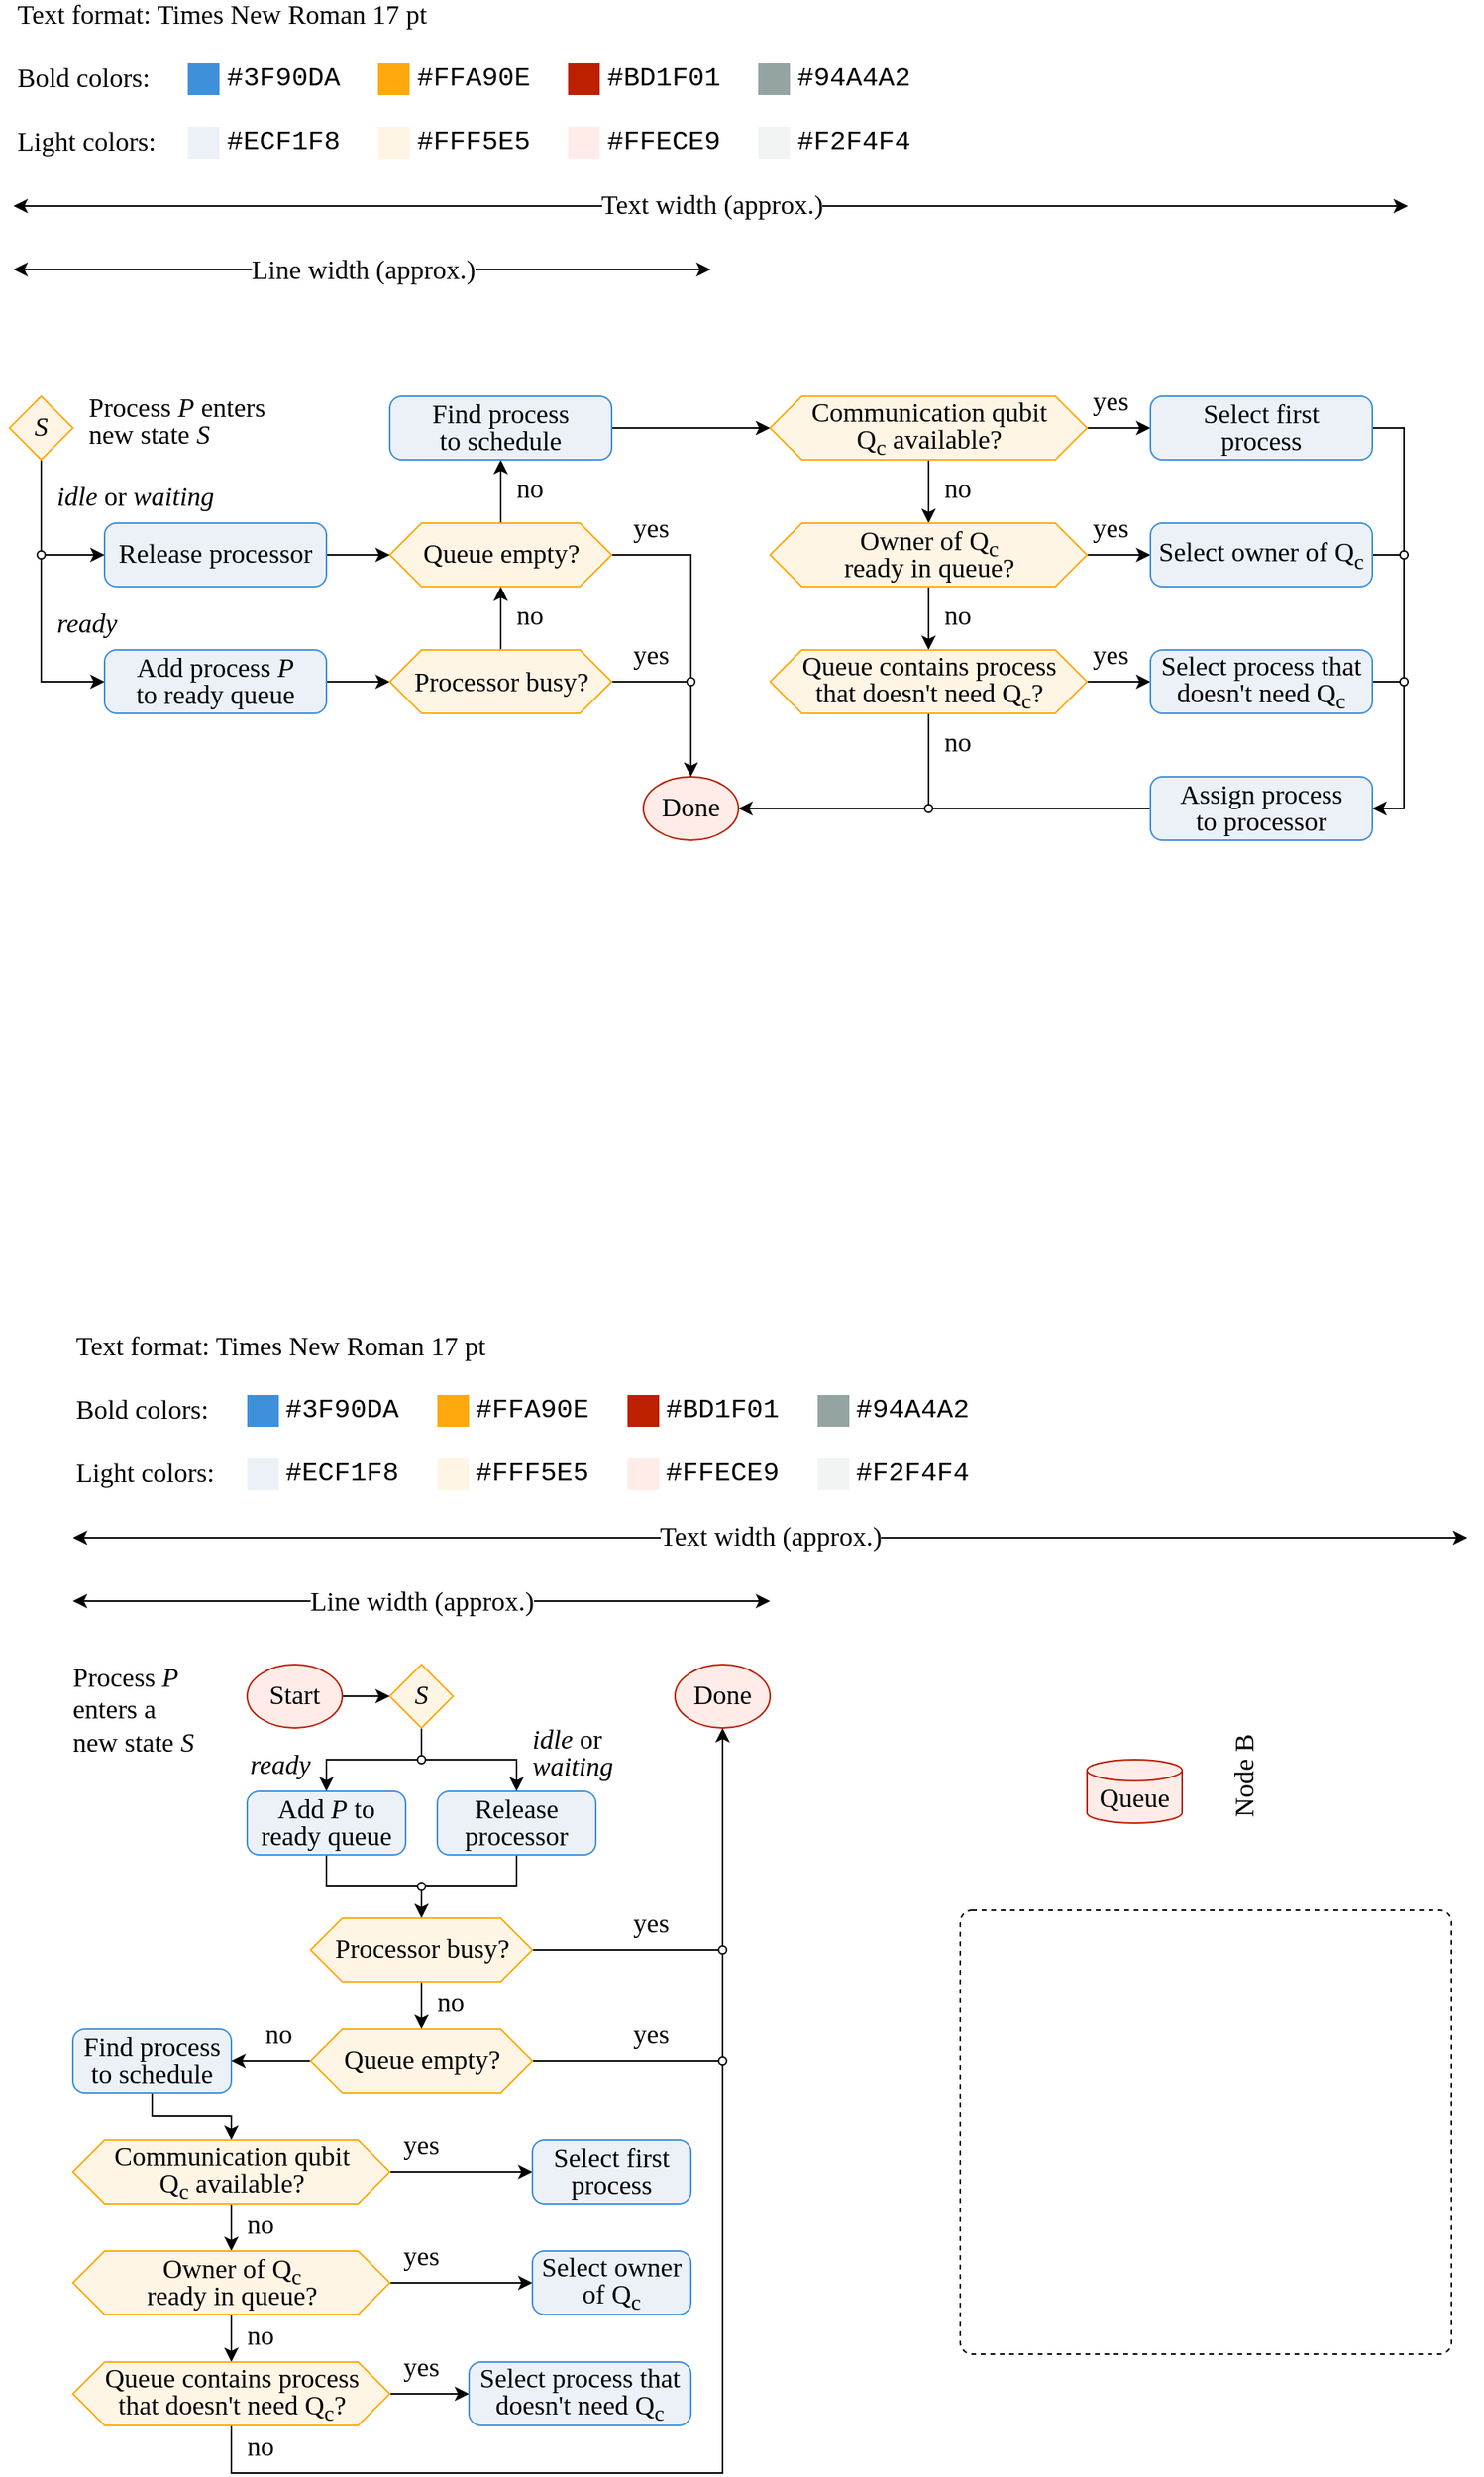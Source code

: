<mxfile version="20.7.4" type="device"><diagram id="D1HtAhjjhCdzmTIrUNiw" name="Page-1"><mxGraphModel dx="956" dy="1433" grid="1" gridSize="10" guides="1" tooltips="1" connect="1" arrows="1" fold="1" page="1" pageScale="1" pageWidth="1100" pageHeight="850" math="0" shadow="0"><root><mxCell id="0"/><mxCell id="1" parent="0"/><mxCell id="HOQ9eJgj0v2eyHVtLmr2-1" value="" style="endArrow=classic;startArrow=classic;html=1;" parent="1" edge="1"><mxGeometry width="50" height="50" relative="1" as="geometry"><mxPoint x="120" y="160" as="sourcePoint"/><mxPoint x="1000" y="160" as="targetPoint"/></mxGeometry></mxCell><mxCell id="HOQ9eJgj0v2eyHVtLmr2-7" value="Text width (approx.)" style="edgeLabel;html=1;align=center;verticalAlign=middle;resizable=0;points=[];fontSize=17;fontFamily=Times New Roman;" parent="HOQ9eJgj0v2eyHVtLmr2-1" vertex="1" connectable="0"><mxGeometry x="0.509" relative="1" as="geometry"><mxPoint x="-224.17" as="offset"/></mxGeometry></mxCell><mxCell id="HOQ9eJgj0v2eyHVtLmr2-2" value="" style="endArrow=classic;startArrow=classic;html=1;" parent="1" edge="1"><mxGeometry width="50" height="50" relative="1" as="geometry"><mxPoint x="120" y="200" as="sourcePoint"/><mxPoint x="560" y="200.0" as="targetPoint"/></mxGeometry></mxCell><mxCell id="HOQ9eJgj0v2eyHVtLmr2-6" value="Line width (approx.)" style="edgeLabel;html=1;align=center;verticalAlign=middle;resizable=0;points=[];fontSize=17;fontFamily=Times New Roman;spacingLeft=0;" parent="HOQ9eJgj0v2eyHVtLmr2-2" vertex="1" connectable="0"><mxGeometry x="0.038" y="-1" relative="1" as="geometry"><mxPoint x="-8.33" as="offset"/></mxGeometry></mxCell><mxCell id="HOQ9eJgj0v2eyHVtLmr2-10" value="Text format: Times New Roman 17 pt" style="text;html=1;strokeColor=none;fillColor=none;align=left;verticalAlign=middle;whiteSpace=wrap;rounded=0;fontFamily=Times New Roman;fontSize=17;" parent="1" vertex="1"><mxGeometry x="120" y="30" width="280" height="20" as="geometry"/></mxCell><mxCell id="HOQ9eJgj0v2eyHVtLmr2-24" value="Bold colors:" style="text;html=1;strokeColor=none;fillColor=none;align=left;verticalAlign=middle;whiteSpace=wrap;rounded=0;fontFamily=Times New Roman;fontSize=17;" parent="1" vertex="1"><mxGeometry x="120" y="70" width="100" height="20" as="geometry"/></mxCell><mxCell id="HOQ9eJgj0v2eyHVtLmr2-25" value="" style="rounded=0;whiteSpace=wrap;html=1;fontFamily=Times New Roman;fontSize=17;align=center;strokeColor=none;fillColor=#3f90da;" parent="1" vertex="1"><mxGeometry x="230" y="70" width="20" height="20" as="geometry"/></mxCell><mxCell id="HOQ9eJgj0v2eyHVtLmr2-26" value="" style="rounded=0;whiteSpace=wrap;html=1;fontFamily=Times New Roman;fontSize=17;align=center;strokeColor=none;fillColor=#ffa90e;" parent="1" vertex="1"><mxGeometry x="350" y="70" width="20" height="20" as="geometry"/></mxCell><mxCell id="HOQ9eJgj0v2eyHVtLmr2-27" value="" style="rounded=0;whiteSpace=wrap;html=1;fontFamily=Times New Roman;fontSize=17;align=center;strokeColor=none;fillColor=#bd1f01;" parent="1" vertex="1"><mxGeometry x="470" y="70" width="20" height="20" as="geometry"/></mxCell><mxCell id="HOQ9eJgj0v2eyHVtLmr2-28" value="" style="rounded=0;whiteSpace=wrap;html=1;fontFamily=Times New Roman;fontSize=17;align=center;strokeColor=none;fillColor=#94a4a2;" parent="1" vertex="1"><mxGeometry x="590" y="70" width="20" height="20" as="geometry"/></mxCell><mxCell id="HOQ9eJgj0v2eyHVtLmr2-29" value="&lt;span style=&quot;text-align: left&quot;&gt;#94A4A2&lt;/span&gt;" style="text;html=1;strokeColor=none;fillColor=none;align=center;verticalAlign=middle;whiteSpace=wrap;rounded=0;fontFamily=Courier New;fontSize=17;" parent="1" vertex="1"><mxGeometry x="610" y="70" width="80" height="20" as="geometry"/></mxCell><mxCell id="HOQ9eJgj0v2eyHVtLmr2-30" value="&lt;span style=&quot;text-align: left&quot;&gt;#BD1F01&lt;/span&gt;" style="text;html=1;strokeColor=none;fillColor=none;align=center;verticalAlign=middle;whiteSpace=wrap;rounded=0;fontFamily=Courier New;fontSize=17;" parent="1" vertex="1"><mxGeometry x="490" y="70" width="80" height="20" as="geometry"/></mxCell><mxCell id="HOQ9eJgj0v2eyHVtLmr2-31" value="&lt;span style=&quot;text-align: left&quot;&gt;#FFA90E&lt;/span&gt;" style="text;html=1;strokeColor=none;fillColor=none;align=center;verticalAlign=middle;whiteSpace=wrap;rounded=0;fontFamily=Courier New;fontSize=17;" parent="1" vertex="1"><mxGeometry x="370" y="70" width="80" height="20" as="geometry"/></mxCell><mxCell id="HOQ9eJgj0v2eyHVtLmr2-32" value="&lt;span style=&quot;text-align: left&quot;&gt;#3F90DA&lt;/span&gt;" style="text;html=1;strokeColor=none;fillColor=none;align=center;verticalAlign=middle;whiteSpace=wrap;rounded=0;fontFamily=Courier New;fontSize=17;" parent="1" vertex="1"><mxGeometry x="250" y="70" width="80" height="20" as="geometry"/></mxCell><mxCell id="HOQ9eJgj0v2eyHVtLmr2-33" value="Light colors:" style="text;html=1;strokeColor=none;fillColor=none;align=left;verticalAlign=middle;whiteSpace=wrap;rounded=0;fontFamily=Times New Roman;fontSize=17;" parent="1" vertex="1"><mxGeometry x="120" y="110" width="100" height="20" as="geometry"/></mxCell><mxCell id="HOQ9eJgj0v2eyHVtLmr2-34" value="" style="rounded=0;whiteSpace=wrap;html=1;fontFamily=Times New Roman;fontSize=17;align=center;strokeColor=none;fillColor=#ecf1f8;" parent="1" vertex="1"><mxGeometry x="230" y="110" width="20" height="20" as="geometry"/></mxCell><mxCell id="HOQ9eJgj0v2eyHVtLmr2-35" value="" style="rounded=0;whiteSpace=wrap;html=1;fontFamily=Times New Roman;fontSize=17;align=center;strokeColor=none;fillColor=#fff5e5;" parent="1" vertex="1"><mxGeometry x="350" y="110" width="20" height="20" as="geometry"/></mxCell><mxCell id="HOQ9eJgj0v2eyHVtLmr2-36" value="" style="rounded=0;whiteSpace=wrap;html=1;fontFamily=Times New Roman;fontSize=17;align=center;strokeColor=none;fillColor=#ffece9;" parent="1" vertex="1"><mxGeometry x="470" y="110" width="20" height="20" as="geometry"/></mxCell><mxCell id="HOQ9eJgj0v2eyHVtLmr2-37" value="" style="rounded=0;whiteSpace=wrap;html=1;fontFamily=Times New Roman;fontSize=17;align=center;strokeColor=none;fillColor=#f2f4f4;" parent="1" vertex="1"><mxGeometry x="590" y="110" width="20" height="20" as="geometry"/></mxCell><mxCell id="HOQ9eJgj0v2eyHVtLmr2-38" value="&lt;span style=&quot;text-align: left&quot;&gt;#&lt;/span&gt;F2F4F4" style="text;html=1;strokeColor=none;fillColor=none;align=center;verticalAlign=middle;whiteSpace=wrap;rounded=0;fontFamily=Courier New;fontSize=17;" parent="1" vertex="1"><mxGeometry x="610" y="110" width="80" height="20" as="geometry"/></mxCell><mxCell id="HOQ9eJgj0v2eyHVtLmr2-39" value="&lt;span style=&quot;text-align: left&quot;&gt;#&lt;/span&gt;FFECE9" style="text;html=1;strokeColor=none;fillColor=none;align=center;verticalAlign=middle;whiteSpace=wrap;rounded=0;fontFamily=Courier New;fontSize=17;" parent="1" vertex="1"><mxGeometry x="490" y="110" width="80" height="20" as="geometry"/></mxCell><mxCell id="HOQ9eJgj0v2eyHVtLmr2-40" value="&lt;span style=&quot;text-align: left&quot;&gt;#&lt;/span&gt;FFF5E5" style="text;html=1;strokeColor=none;fillColor=none;align=center;verticalAlign=middle;whiteSpace=wrap;rounded=0;fontFamily=Courier New;fontSize=17;" parent="1" vertex="1"><mxGeometry x="370" y="110" width="80" height="20" as="geometry"/></mxCell><mxCell id="HOQ9eJgj0v2eyHVtLmr2-41" value="&lt;span style=&quot;text-align: left&quot;&gt;#&lt;/span&gt;ECF1F8" style="text;html=1;strokeColor=none;fillColor=none;align=center;verticalAlign=middle;whiteSpace=wrap;rounded=0;fontFamily=Courier New;fontSize=17;" parent="1" vertex="1"><mxGeometry x="250" y="110" width="80" height="20" as="geometry"/></mxCell><mxCell id="n0w70IWuDG2wWnpJhkoU-1" value="" style="rounded=1;whiteSpace=wrap;html=1;comic=0;fillColor=none;fontFamily=Times New Roman;fontSize=15;fontColor=#FFA90E;align=center;absoluteArcSize=1;arcSize=15;dashed=1;" parent="1" vertex="1"><mxGeometry x="680" y="395" width="310" height="280" as="geometry"/></mxCell><mxCell id="n0w70IWuDG2wWnpJhkoU-16" value="Node B" style="text;html=1;strokeColor=none;fillColor=none;align=center;verticalAlign=middle;whiteSpace=wrap;rounded=0;fontFamily=Times New Roman;fontSize=17;horizontal=0;" parent="1" vertex="1"><mxGeometry x="850" y="280" width="20" height="60" as="geometry"/></mxCell><mxCell id="bydupu8FRIyvAqHNrP04-1" value="Process &lt;i&gt;P&lt;/i&gt; enters a new state &lt;i&gt;S&lt;/i&gt;" style="text;html=1;strokeColor=none;fillColor=none;align=left;verticalAlign=bottom;whiteSpace=wrap;rounded=0;fontFamily=Times New Roman;fontSize=17;spacing=0;" parent="1" vertex="1"><mxGeometry x="120" y="240" width="80" height="60" as="geometry"/></mxCell><mxCell id="R2GVyhTNoqVmP0ZCJ8Bk-98" style="edgeStyle=orthogonalEdgeStyle;rounded=0;orthogonalLoop=1;jettySize=auto;html=1;exitX=0.5;exitY=1;exitDx=0;exitDy=0;exitPerimeter=0;entryX=0.5;entryY=0;entryDx=0;entryDy=0;fontFamily=Times New Roman;fontSize=17;fontColor=default;endArrow=none;endFill=0;" edge="1" parent="1" source="R2GVyhTNoqVmP0ZCJ8Bk-1" target="R2GVyhTNoqVmP0ZCJ8Bk-94"><mxGeometry relative="1" as="geometry"/></mxCell><mxCell id="R2GVyhTNoqVmP0ZCJ8Bk-1" value="S" style="strokeWidth=1;html=1;shape=mxgraph.flowchart.decision;whiteSpace=wrap;fontFamily=Times New Roman;fontSize=17;fontStyle=2;spacing=0;strokeColor=#FFA90E;fillColor=#FFF5E5;" vertex="1" parent="1"><mxGeometry x="320" y="240" width="40" height="40" as="geometry"/></mxCell><mxCell id="R2GVyhTNoqVmP0ZCJ8Bk-64" style="edgeStyle=orthogonalEdgeStyle;rounded=0;orthogonalLoop=1;jettySize=auto;html=1;exitX=1;exitY=0.5;exitDx=0;exitDy=0;entryX=0;entryY=0.5;entryDx=0;entryDy=0;entryPerimeter=0;fontFamily=Times New Roman;fontSize=17;fontColor=default;" edge="1" parent="1" source="R2GVyhTNoqVmP0ZCJ8Bk-8" target="R2GVyhTNoqVmP0ZCJ8Bk-1"><mxGeometry relative="1" as="geometry"/></mxCell><mxCell id="R2GVyhTNoqVmP0ZCJ8Bk-8" value="Start" style="ellipse;whiteSpace=wrap;html=1;strokeWidth=1;spacing=0;fontFamily=Times New Roman;fontSize=17;strokeColor=#BD1F01;fillColor=#FFECE9;" vertex="1" parent="1"><mxGeometry x="230" y="240" width="60" height="40" as="geometry"/></mxCell><mxCell id="R2GVyhTNoqVmP0ZCJ8Bk-91" style="edgeStyle=orthogonalEdgeStyle;rounded=0;orthogonalLoop=1;jettySize=auto;html=1;exitX=0.5;exitY=1;exitDx=0;exitDy=0;entryX=0;entryY=0.5;entryDx=0;entryDy=0;fontFamily=Times New Roman;fontSize=17;fontColor=default;endArrow=none;endFill=0;" edge="1" parent="1" source="R2GVyhTNoqVmP0ZCJ8Bk-11" target="R2GVyhTNoqVmP0ZCJ8Bk-89"><mxGeometry relative="1" as="geometry"/></mxCell><mxCell id="R2GVyhTNoqVmP0ZCJ8Bk-11" value="&lt;p style=&quot;line-height: 100%;&quot;&gt;Add &lt;i&gt;P&lt;/i&gt; to&lt;br&gt;ready queue&lt;/p&gt;" style="rounded=1;whiteSpace=wrap;comic=0;fillColor=#ECF1F8;fontFamily=Times New Roman;fontSize=17;fontColor=default;align=center;absoluteArcSize=1;arcSize=15;spacing=0;horizontal=1;html=1;verticalAlign=middle;spacingBottom=2;strokeColor=#3F90DA;" vertex="1" parent="1"><mxGeometry x="230" y="320" width="100" height="40" as="geometry"/></mxCell><mxCell id="R2GVyhTNoqVmP0ZCJ8Bk-57" value="ready" style="text;html=1;strokeColor=none;fillColor=none;align=right;verticalAlign=middle;whiteSpace=wrap;rounded=0;fontFamily=Times New Roman;fontSize=17;spacing=0;fontStyle=2;spacingBottom=2;" vertex="1" parent="1"><mxGeometry x="220" y="295" width="50" height="20" as="geometry"/></mxCell><mxCell id="R2GVyhTNoqVmP0ZCJ8Bk-92" style="edgeStyle=orthogonalEdgeStyle;rounded=0;orthogonalLoop=1;jettySize=auto;html=1;exitX=0.5;exitY=1;exitDx=0;exitDy=0;entryX=1;entryY=0.5;entryDx=0;entryDy=0;fontFamily=Times New Roman;fontSize=17;fontColor=default;endArrow=none;endFill=0;" edge="1" parent="1" source="R2GVyhTNoqVmP0ZCJ8Bk-60" target="R2GVyhTNoqVmP0ZCJ8Bk-89"><mxGeometry relative="1" as="geometry"/></mxCell><mxCell id="R2GVyhTNoqVmP0ZCJ8Bk-60" value="&lt;p style=&quot;line-height: 100%;&quot;&gt;Release processor&lt;/p&gt;" style="rounded=1;whiteSpace=wrap;comic=0;fillColor=#ECF1F8;fontFamily=Times New Roman;fontSize=17;fontColor=default;align=center;absoluteArcSize=1;arcSize=15;spacing=0;horizontal=1;html=1;verticalAlign=middle;spacingBottom=2;strokeColor=#3F90DA;" vertex="1" parent="1"><mxGeometry x="350" y="320" width="100" height="40" as="geometry"/></mxCell><mxCell id="R2GVyhTNoqVmP0ZCJ8Bk-66" value="Queue" style="strokeWidth=1;html=1;shape=mxgraph.flowchart.database;whiteSpace=wrap;strokeColor=#BD1F01;fontFamily=Times New Roman;fontSize=17;fontColor=default;fillColor=#FFECE9;spacing=0;spacingTop=10;" vertex="1" parent="1"><mxGeometry x="760" y="300" width="60" height="40" as="geometry"/></mxCell><mxCell id="R2GVyhTNoqVmP0ZCJ8Bk-69" value="&lt;p style=&quot;line-height: 100%;&quot;&gt;idle&lt;span style=&quot;font-style: normal;&quot;&gt; or &lt;/span&gt;waiting&lt;/p&gt;" style="text;html=1;strokeColor=none;fillColor=none;align=left;verticalAlign=middle;whiteSpace=wrap;rounded=0;fontFamily=Times New Roman;fontSize=17;spacing=0;fontStyle=2;spacingBottom=2;" vertex="1" parent="1"><mxGeometry x="410" y="277.5" width="60" height="37.5" as="geometry"/></mxCell><mxCell id="R2GVyhTNoqVmP0ZCJ8Bk-82" style="edgeStyle=orthogonalEdgeStyle;rounded=0;orthogonalLoop=1;jettySize=auto;html=1;exitX=0.5;exitY=1;exitDx=0;exitDy=0;entryX=0.5;entryY=0;entryDx=0;entryDy=0;fontFamily=Times New Roman;fontSize=17;fontColor=default;" edge="1" parent="1" source="R2GVyhTNoqVmP0ZCJ8Bk-104" target="R2GVyhTNoqVmP0ZCJ8Bk-103"><mxGeometry relative="1" as="geometry"><mxPoint x="340.0" y="440" as="sourcePoint"/><mxPoint x="340" y="470" as="targetPoint"/></mxGeometry></mxCell><mxCell id="R2GVyhTNoqVmP0ZCJ8Bk-85" style="edgeStyle=orthogonalEdgeStyle;rounded=0;orthogonalLoop=1;jettySize=auto;html=1;exitX=1;exitY=0.5;exitDx=0;exitDy=0;entryX=0;entryY=0.5;entryDx=0;entryDy=0;fontFamily=Times New Roman;fontSize=17;fontColor=default;endArrow=none;endFill=0;" edge="1" parent="1" source="R2GVyhTNoqVmP0ZCJ8Bk-104" target="R2GVyhTNoqVmP0ZCJ8Bk-84"><mxGeometry relative="1" as="geometry"><mxPoint x="445.0" y="420" as="sourcePoint"/></mxGeometry></mxCell><mxCell id="R2GVyhTNoqVmP0ZCJ8Bk-76" value="Done" style="ellipse;whiteSpace=wrap;html=1;strokeWidth=1;fontFamily=Times New Roman;fontSize=17;spacing=0;spacingTop=0;strokeColor=#BD1F01;fillColor=#FFECE9;" vertex="1" parent="1"><mxGeometry x="500" y="240" width="60" height="40" as="geometry"/></mxCell><mxCell id="R2GVyhTNoqVmP0ZCJ8Bk-78" value="yes" style="text;html=1;strokeColor=none;fillColor=none;align=center;verticalAlign=middle;whiteSpace=wrap;rounded=0;fontFamily=Times New Roman;fontSize=17;spacing=0;fontStyle=0;spacingBottom=2;" vertex="1" parent="1"><mxGeometry x="460" y="395" width="50" height="20" as="geometry"/></mxCell><mxCell id="R2GVyhTNoqVmP0ZCJ8Bk-81" value="yes" style="text;html=1;strokeColor=none;fillColor=none;align=center;verticalAlign=middle;whiteSpace=wrap;rounded=0;fontFamily=Times New Roman;fontSize=17;spacing=0;fontStyle=0;spacingBottom=2;" vertex="1" parent="1"><mxGeometry x="460" y="465" width="50" height="20" as="geometry"/></mxCell><mxCell id="R2GVyhTNoqVmP0ZCJ8Bk-83" value="no" style="text;html=1;strokeColor=none;fillColor=none;align=left;verticalAlign=middle;whiteSpace=wrap;rounded=0;fontFamily=Times New Roman;fontSize=17;spacing=0;fontStyle=0;spacingBottom=2;" vertex="1" parent="1"><mxGeometry x="350" y="445" width="30" height="20" as="geometry"/></mxCell><mxCell id="R2GVyhTNoqVmP0ZCJ8Bk-88" style="edgeStyle=orthogonalEdgeStyle;rounded=0;orthogonalLoop=1;jettySize=auto;html=1;entryX=0.5;entryY=1;entryDx=0;entryDy=0;fontFamily=Times New Roman;fontSize=17;fontColor=default;" edge="1" parent="1" source="R2GVyhTNoqVmP0ZCJ8Bk-84" target="R2GVyhTNoqVmP0ZCJ8Bk-76"><mxGeometry relative="1" as="geometry"/></mxCell><mxCell id="R2GVyhTNoqVmP0ZCJ8Bk-84" value="" style="ellipse;whiteSpace=wrap;html=1;aspect=fixed;strokeWidth=1;" vertex="1" parent="1"><mxGeometry x="527.5" y="417.5" width="5" height="5" as="geometry"/></mxCell><mxCell id="R2GVyhTNoqVmP0ZCJ8Bk-105" style="edgeStyle=orthogonalEdgeStyle;rounded=0;orthogonalLoop=1;jettySize=auto;html=1;exitX=0.5;exitY=1;exitDx=0;exitDy=0;entryX=0.5;entryY=0;entryDx=0;entryDy=0;fontFamily=Times New Roman;fontSize=17;fontColor=default;endArrow=classic;endFill=1;" edge="1" parent="1" source="R2GVyhTNoqVmP0ZCJ8Bk-89" target="R2GVyhTNoqVmP0ZCJ8Bk-104"><mxGeometry relative="1" as="geometry"/></mxCell><mxCell id="R2GVyhTNoqVmP0ZCJ8Bk-89" value="" style="ellipse;whiteSpace=wrap;html=1;aspect=fixed;strokeWidth=1;" vertex="1" parent="1"><mxGeometry x="337.5" y="377.5" width="5" height="5" as="geometry"/></mxCell><mxCell id="R2GVyhTNoqVmP0ZCJ8Bk-96" style="edgeStyle=orthogonalEdgeStyle;rounded=0;orthogonalLoop=1;jettySize=auto;html=1;exitX=1;exitY=0.5;exitDx=0;exitDy=0;entryX=0.5;entryY=0;entryDx=0;entryDy=0;fontFamily=Times New Roman;fontSize=17;fontColor=default;endArrow=classic;endFill=1;" edge="1" parent="1" source="R2GVyhTNoqVmP0ZCJ8Bk-94" target="R2GVyhTNoqVmP0ZCJ8Bk-60"><mxGeometry relative="1" as="geometry"/></mxCell><mxCell id="R2GVyhTNoqVmP0ZCJ8Bk-97" style="edgeStyle=orthogonalEdgeStyle;rounded=0;orthogonalLoop=1;jettySize=auto;html=1;exitX=0;exitY=0.5;exitDx=0;exitDy=0;fontFamily=Times New Roman;fontSize=17;fontColor=default;endArrow=classic;endFill=1;" edge="1" parent="1" source="R2GVyhTNoqVmP0ZCJ8Bk-94" target="R2GVyhTNoqVmP0ZCJ8Bk-11"><mxGeometry relative="1" as="geometry"/></mxCell><mxCell id="R2GVyhTNoqVmP0ZCJ8Bk-94" value="" style="ellipse;whiteSpace=wrap;html=1;aspect=fixed;strokeWidth=1;" vertex="1" parent="1"><mxGeometry x="337.5" y="297.5" width="5" height="5" as="geometry"/></mxCell><mxCell id="R2GVyhTNoqVmP0ZCJ8Bk-130" style="edgeStyle=orthogonalEdgeStyle;rounded=0;orthogonalLoop=1;jettySize=auto;html=1;exitX=0.5;exitY=1;exitDx=0;exitDy=0;entryX=0.5;entryY=0;entryDx=0;entryDy=0;fontFamily=Times New Roman;fontSize=14;fontColor=default;endArrow=classic;endFill=1;" edge="1" parent="1" source="R2GVyhTNoqVmP0ZCJ8Bk-99" target="R2GVyhTNoqVmP0ZCJ8Bk-106"><mxGeometry relative="1" as="geometry"><Array as="points"><mxPoint x="170" y="525"/><mxPoint x="220" y="525"/></Array></mxGeometry></mxCell><mxCell id="R2GVyhTNoqVmP0ZCJ8Bk-99" value="&lt;p style=&quot;line-height: 100%;&quot;&gt;Find process&lt;br&gt;to schedule&lt;/p&gt;" style="rounded=1;whiteSpace=wrap;comic=0;fillColor=#ECF1F8;fontFamily=Times New Roman;fontSize=17;fontColor=default;align=center;absoluteArcSize=1;arcSize=15;spacing=0;horizontal=1;html=1;verticalAlign=middle;spacingBottom=2;strokeColor=#3F90DA;" vertex="1" parent="1"><mxGeometry x="120" y="470" width="100" height="40" as="geometry"/></mxCell><mxCell id="R2GVyhTNoqVmP0ZCJ8Bk-125" style="edgeStyle=orthogonalEdgeStyle;rounded=0;orthogonalLoop=1;jettySize=auto;html=1;exitX=0;exitY=0.5;exitDx=0;exitDy=0;entryX=1;entryY=0.5;entryDx=0;entryDy=0;fontFamily=Times New Roman;fontSize=14;fontColor=default;endArrow=classic;endFill=1;" edge="1" parent="1" source="R2GVyhTNoqVmP0ZCJ8Bk-103" target="R2GVyhTNoqVmP0ZCJ8Bk-99"><mxGeometry relative="1" as="geometry"/></mxCell><mxCell id="R2GVyhTNoqVmP0ZCJ8Bk-134" style="edgeStyle=orthogonalEdgeStyle;rounded=0;orthogonalLoop=1;jettySize=auto;html=1;exitX=1;exitY=0.5;exitDx=0;exitDy=0;entryX=0;entryY=0.5;entryDx=0;entryDy=0;fontFamily=Times New Roman;fontSize=14;fontColor=default;endArrow=none;endFill=0;" edge="1" parent="1" source="R2GVyhTNoqVmP0ZCJ8Bk-103" target="R2GVyhTNoqVmP0ZCJ8Bk-132"><mxGeometry relative="1" as="geometry"/></mxCell><mxCell id="R2GVyhTNoqVmP0ZCJ8Bk-103" value="Queue empty?" style="verticalLabelPosition=middle;verticalAlign=middle;html=1;shape=hexagon;perimeter=hexagonPerimeter2;arcSize=6;size=0.143;strokeColor=#FFA90E;strokeWidth=1;fontFamily=Times New Roman;fontSize=17;fontColor=default;fillColor=#FFF5E5;spacing=0;labelPosition=center;align=center;" vertex="1" parent="1"><mxGeometry x="270" y="470" width="140" height="40" as="geometry"/></mxCell><mxCell id="R2GVyhTNoqVmP0ZCJ8Bk-104" value="Processor busy?" style="verticalLabelPosition=middle;verticalAlign=middle;html=1;shape=hexagon;perimeter=hexagonPerimeter2;arcSize=6;size=0.143;strokeColor=#FFA90E;strokeWidth=1;fontFamily=Times New Roman;fontSize=17;fontColor=default;fillColor=#FFF5E5;spacing=0;labelPosition=center;align=center;" vertex="1" parent="1"><mxGeometry x="270" y="400" width="140" height="40" as="geometry"/></mxCell><mxCell id="R2GVyhTNoqVmP0ZCJ8Bk-109" style="edgeStyle=orthogonalEdgeStyle;rounded=0;orthogonalLoop=1;jettySize=auto;html=1;exitX=1;exitY=0.5;exitDx=0;exitDy=0;entryX=0;entryY=0.5;entryDx=0;entryDy=0;fontFamily=Times New Roman;fontSize=17;fontColor=default;endArrow=classic;endFill=1;" edge="1" parent="1" source="R2GVyhTNoqVmP0ZCJ8Bk-106" target="R2GVyhTNoqVmP0ZCJ8Bk-120"><mxGeometry relative="1" as="geometry"><mxPoint x="300" y="560" as="targetPoint"/></mxGeometry></mxCell><mxCell id="R2GVyhTNoqVmP0ZCJ8Bk-112" style="edgeStyle=orthogonalEdgeStyle;rounded=0;orthogonalLoop=1;jettySize=auto;html=1;exitX=0.5;exitY=1;exitDx=0;exitDy=0;entryX=0.5;entryY=0;entryDx=0;entryDy=0;fontFamily=Times New Roman;fontSize=17;fontColor=default;endArrow=classic;endFill=1;" edge="1" parent="1" source="R2GVyhTNoqVmP0ZCJ8Bk-106" target="R2GVyhTNoqVmP0ZCJ8Bk-111"><mxGeometry relative="1" as="geometry"/></mxCell><mxCell id="R2GVyhTNoqVmP0ZCJ8Bk-106" value="&lt;p style=&quot;line-height: 100%;&quot;&gt;Communication qubit&lt;br&gt;Q&lt;sub&gt;&lt;font style=&quot;font-size: 14px;&quot;&gt;c&lt;/font&gt;&lt;/sub&gt; available?&lt;/p&gt;" style="verticalLabelPosition=middle;verticalAlign=middle;html=1;shape=hexagon;perimeter=hexagonPerimeter2;arcSize=6;size=0.1;strokeColor=#FFA90E;strokeWidth=1;fontFamily=Times New Roman;fontSize=17;fontColor=default;fillColor=#FFF5E5;spacing=0;labelPosition=center;align=center;spacingBottom=0;spacingTop=2;" vertex="1" parent="1"><mxGeometry x="120" y="540" width="200" height="40" as="geometry"/></mxCell><mxCell id="R2GVyhTNoqVmP0ZCJ8Bk-110" value="yes" style="text;html=1;strokeColor=none;fillColor=none;align=center;verticalAlign=middle;whiteSpace=wrap;rounded=0;fontFamily=Times New Roman;fontSize=17;spacing=0;fontStyle=0;spacingBottom=2;" vertex="1" parent="1"><mxGeometry x="320" y="535" width="40" height="20" as="geometry"/></mxCell><mxCell id="R2GVyhTNoqVmP0ZCJ8Bk-121" style="edgeStyle=orthogonalEdgeStyle;rounded=0;orthogonalLoop=1;jettySize=auto;html=1;exitX=1;exitY=0.5;exitDx=0;exitDy=0;entryX=0;entryY=0.5;entryDx=0;entryDy=0;fontFamily=Times New Roman;fontSize=14;fontColor=default;endArrow=classic;endFill=1;" edge="1" parent="1" source="R2GVyhTNoqVmP0ZCJ8Bk-111" target="R2GVyhTNoqVmP0ZCJ8Bk-117"><mxGeometry relative="1" as="geometry"/></mxCell><mxCell id="R2GVyhTNoqVmP0ZCJ8Bk-129" style="edgeStyle=orthogonalEdgeStyle;rounded=0;orthogonalLoop=1;jettySize=auto;html=1;exitX=0.5;exitY=1;exitDx=0;exitDy=0;entryX=0.5;entryY=0;entryDx=0;entryDy=0;fontFamily=Times New Roman;fontSize=14;fontColor=default;endArrow=classic;endFill=1;" edge="1" parent="1" source="R2GVyhTNoqVmP0ZCJ8Bk-111" target="R2GVyhTNoqVmP0ZCJ8Bk-124"><mxGeometry relative="1" as="geometry"/></mxCell><mxCell id="R2GVyhTNoqVmP0ZCJ8Bk-111" value="&lt;p style=&quot;line-height: 70%;&quot;&gt;Owner of Q&lt;sub style=&quot;border-color: var(--border-color);&quot;&gt;&lt;font style=&quot;border-color: var(--border-color); font-size: 14px;&quot;&gt;c&lt;/font&gt;&lt;/sub&gt;&lt;br&gt;ready in queue?&lt;/p&gt;" style="verticalLabelPosition=middle;verticalAlign=middle;html=1;shape=hexagon;perimeter=hexagonPerimeter2;arcSize=6;size=0.1;strokeColor=#FFA90E;strokeWidth=1;fontFamily=Times New Roman;fontSize=17;fontColor=default;fillColor=#FFF5E5;spacing=0;labelPosition=center;align=center;spacingBottom=0;" vertex="1" parent="1"><mxGeometry x="120" y="610" width="200" height="40" as="geometry"/></mxCell><mxCell id="R2GVyhTNoqVmP0ZCJ8Bk-114" value="no" style="text;html=1;strokeColor=none;fillColor=none;align=left;verticalAlign=middle;whiteSpace=wrap;rounded=0;fontFamily=Times New Roman;fontSize=17;spacing=0;fontStyle=0;spacingBottom=2;" vertex="1" parent="1"><mxGeometry x="230" y="585" width="30" height="20" as="geometry"/></mxCell><mxCell id="R2GVyhTNoqVmP0ZCJ8Bk-117" value="&lt;p style=&quot;line-height: 100%;&quot;&gt;Select owner of Q&lt;sub&gt;&lt;font style=&quot;font-size: 14px;&quot;&gt;c&lt;/font&gt;&lt;/sub&gt;&lt;/p&gt;" style="rounded=1;whiteSpace=wrap;comic=0;fillColor=#ECF1F8;fontFamily=Times New Roman;fontSize=17;fontColor=default;align=center;absoluteArcSize=1;arcSize=15;spacing=0;horizontal=1;html=1;verticalAlign=middle;spacingBottom=0;strokeColor=#3F90DA;spacingTop=2;" vertex="1" parent="1"><mxGeometry x="410" y="610" width="100" height="40" as="geometry"/></mxCell><mxCell id="R2GVyhTNoqVmP0ZCJ8Bk-120" value="&lt;p style=&quot;line-height: 100%;&quot;&gt;Select first&lt;br&gt;process&lt;/p&gt;" style="rounded=1;whiteSpace=wrap;comic=0;fillColor=#ECF1F8;fontFamily=Times New Roman;fontSize=17;fontColor=default;align=center;absoluteArcSize=1;arcSize=15;spacing=0;horizontal=1;html=1;verticalAlign=middle;spacingBottom=2;strokeColor=#3F90DA;" vertex="1" parent="1"><mxGeometry x="410" y="540" width="100" height="40" as="geometry"/></mxCell><mxCell id="R2GVyhTNoqVmP0ZCJ8Bk-122" value="yes" style="text;html=1;strokeColor=none;fillColor=none;align=center;verticalAlign=middle;whiteSpace=wrap;rounded=0;fontFamily=Times New Roman;fontSize=17;spacing=0;fontStyle=0;spacingBottom=2;" vertex="1" parent="1"><mxGeometry x="320" y="605" width="40" height="20" as="geometry"/></mxCell><mxCell id="R2GVyhTNoqVmP0ZCJ8Bk-135" style="edgeStyle=orthogonalEdgeStyle;rounded=0;orthogonalLoop=1;jettySize=auto;html=1;exitX=0.5;exitY=1;exitDx=0;exitDy=0;entryX=0.5;entryY=1;entryDx=0;entryDy=0;fontFamily=Times New Roman;fontSize=14;fontColor=default;endArrow=none;endFill=0;" edge="1" parent="1" source="R2GVyhTNoqVmP0ZCJ8Bk-124" target="R2GVyhTNoqVmP0ZCJ8Bk-132"><mxGeometry relative="1" as="geometry"><Array as="points"><mxPoint x="220" y="750"/><mxPoint x="530" y="750"/></Array></mxGeometry></mxCell><mxCell id="R2GVyhTNoqVmP0ZCJ8Bk-138" style="edgeStyle=orthogonalEdgeStyle;rounded=0;orthogonalLoop=1;jettySize=auto;html=1;exitX=1;exitY=0.5;exitDx=0;exitDy=0;entryX=0;entryY=0.5;entryDx=0;entryDy=0;fontFamily=Times New Roman;fontSize=14;fontColor=default;endArrow=classic;endFill=1;" edge="1" parent="1" source="R2GVyhTNoqVmP0ZCJ8Bk-124" target="R2GVyhTNoqVmP0ZCJ8Bk-131"><mxGeometry relative="1" as="geometry"/></mxCell><mxCell id="R2GVyhTNoqVmP0ZCJ8Bk-124" value="&lt;p style=&quot;line-height: 100%;&quot;&gt;Queue contains process&lt;br&gt;that doesn't need Q&lt;sub&gt;&lt;font style=&quot;font-size: 14px;&quot;&gt;c&lt;/font&gt;&lt;/sub&gt;?&lt;/p&gt;" style="verticalLabelPosition=middle;verticalAlign=middle;html=1;shape=hexagon;perimeter=hexagonPerimeter2;arcSize=6;size=0.1;strokeColor=#FFA90E;strokeWidth=1;fontFamily=Times New Roman;fontSize=17;fontColor=default;fillColor=#FFF5E5;spacing=0;labelPosition=center;align=center;spacingTop=2;" vertex="1" parent="1"><mxGeometry x="120" y="680" width="200" height="40" as="geometry"/></mxCell><mxCell id="R2GVyhTNoqVmP0ZCJ8Bk-126" value="no" style="text;html=1;strokeColor=none;fillColor=none;align=center;verticalAlign=middle;whiteSpace=wrap;rounded=0;fontFamily=Times New Roman;fontSize=17;spacing=0;fontStyle=0;spacingBottom=2;" vertex="1" parent="1"><mxGeometry x="230" y="465" width="40" height="20" as="geometry"/></mxCell><mxCell id="R2GVyhTNoqVmP0ZCJ8Bk-128" value="no" style="text;html=1;strokeColor=none;fillColor=none;align=left;verticalAlign=middle;whiteSpace=wrap;rounded=0;fontFamily=Times New Roman;fontSize=17;spacing=0;fontStyle=0;spacingBottom=2;" vertex="1" parent="1"><mxGeometry x="230" y="655" width="30" height="20" as="geometry"/></mxCell><mxCell id="R2GVyhTNoqVmP0ZCJ8Bk-131" value="&lt;p style=&quot;line-height: 100%;&quot;&gt;Select process that&lt;br&gt;doesn't need Q&lt;sub&gt;&lt;font style=&quot;font-size: 14px;&quot;&gt;c&lt;/font&gt;&lt;/sub&gt;&lt;/p&gt;" style="rounded=1;whiteSpace=wrap;comic=0;fillColor=#ECF1F8;fontFamily=Times New Roman;fontSize=17;fontColor=default;align=center;absoluteArcSize=1;arcSize=15;spacing=0;horizontal=1;html=1;verticalAlign=middle;spacingBottom=0;strokeColor=#3F90DA;spacingTop=2;" vertex="1" parent="1"><mxGeometry x="370" y="680" width="140" height="40" as="geometry"/></mxCell><mxCell id="R2GVyhTNoqVmP0ZCJ8Bk-133" style="edgeStyle=orthogonalEdgeStyle;rounded=0;orthogonalLoop=1;jettySize=auto;html=1;exitX=0.5;exitY=0;exitDx=0;exitDy=0;entryX=0.5;entryY=1;entryDx=0;entryDy=0;fontFamily=Times New Roman;fontSize=14;fontColor=default;endArrow=none;endFill=0;" edge="1" parent="1" source="R2GVyhTNoqVmP0ZCJ8Bk-132" target="R2GVyhTNoqVmP0ZCJ8Bk-84"><mxGeometry relative="1" as="geometry"/></mxCell><mxCell id="R2GVyhTNoqVmP0ZCJ8Bk-132" value="" style="ellipse;whiteSpace=wrap;html=1;aspect=fixed;strokeWidth=1;" vertex="1" parent="1"><mxGeometry x="527.5" y="487.5" width="5" height="5" as="geometry"/></mxCell><mxCell id="R2GVyhTNoqVmP0ZCJ8Bk-136" value="no" style="text;html=1;strokeColor=none;fillColor=none;align=left;verticalAlign=middle;whiteSpace=wrap;rounded=0;fontFamily=Times New Roman;fontSize=17;spacing=0;fontStyle=0;spacingBottom=2;" vertex="1" parent="1"><mxGeometry x="230" y="725" width="30" height="20" as="geometry"/></mxCell><mxCell id="R2GVyhTNoqVmP0ZCJ8Bk-139" value="yes" style="text;html=1;strokeColor=none;fillColor=none;align=center;verticalAlign=middle;whiteSpace=wrap;rounded=0;fontFamily=Times New Roman;fontSize=17;spacing=0;fontStyle=0;spacingBottom=2;" vertex="1" parent="1"><mxGeometry x="320" y="675" width="40" height="20" as="geometry"/></mxCell><mxCell id="R2GVyhTNoqVmP0ZCJ8Bk-144" value="&lt;p style=&quot;line-height: 100%;&quot;&gt;Process &lt;i&gt;P&lt;/i&gt; enters new state &lt;i&gt;S&lt;/i&gt;&lt;/p&gt;" style="text;html=1;strokeColor=none;fillColor=none;align=left;verticalAlign=middle;whiteSpace=wrap;rounded=0;fontFamily=Times New Roman;fontSize=17;spacing=0;spacingBottom=10;" vertex="1" parent="1"><mxGeometry x="130" y="-560" width="130" height="40" as="geometry"/></mxCell><mxCell id="R2GVyhTNoqVmP0ZCJ8Bk-274" style="edgeStyle=orthogonalEdgeStyle;rounded=0;orthogonalLoop=1;jettySize=auto;html=1;exitX=0.5;exitY=1;exitDx=0;exitDy=0;entryX=0.5;entryY=0;entryDx=0;entryDy=0;fontFamily=Times New Roman;fontSize=14;fontColor=default;endArrow=classic;endFill=1;" edge="1" parent="1" source="R2GVyhTNoqVmP0ZCJ8Bk-246" target="R2GVyhTNoqVmP0ZCJ8Bk-247"><mxGeometry relative="1" as="geometry"/></mxCell><mxCell id="R2GVyhTNoqVmP0ZCJ8Bk-276" style="edgeStyle=orthogonalEdgeStyle;rounded=0;orthogonalLoop=1;jettySize=auto;html=1;exitX=1;exitY=0.5;exitDx=0;exitDy=0;entryX=0;entryY=0.5;entryDx=0;entryDy=0;fontFamily=Times New Roman;fontSize=14;fontColor=default;endArrow=classic;endFill=1;" edge="1" parent="1" source="R2GVyhTNoqVmP0ZCJ8Bk-246" target="R2GVyhTNoqVmP0ZCJ8Bk-249"><mxGeometry relative="1" as="geometry"/></mxCell><mxCell id="R2GVyhTNoqVmP0ZCJ8Bk-246" value="&lt;p style=&quot;line-height: 100%;&quot;&gt;Communication qubit&lt;br&gt;Q&lt;sub&gt;&lt;font style=&quot;font-size: 14px;&quot;&gt;c&lt;/font&gt;&lt;/sub&gt; available?&lt;/p&gt;" style="verticalLabelPosition=middle;verticalAlign=middle;html=1;shape=hexagon;perimeter=hexagonPerimeter2;arcSize=6;size=0.1;strokeColor=#FFA90E;strokeWidth=1;fontFamily=Times New Roman;fontSize=17;fontColor=default;fillColor=#FFF5E5;spacing=0;labelPosition=center;align=center;spacingBottom=0;spacingTop=2;" vertex="1" parent="1"><mxGeometry x="560" y="-560" width="200" height="40" as="geometry"/></mxCell><mxCell id="R2GVyhTNoqVmP0ZCJ8Bk-275" style="edgeStyle=orthogonalEdgeStyle;rounded=0;orthogonalLoop=1;jettySize=auto;html=1;exitX=0.5;exitY=1;exitDx=0;exitDy=0;entryX=0.5;entryY=0;entryDx=0;entryDy=0;fontFamily=Times New Roman;fontSize=14;fontColor=default;endArrow=classic;endFill=1;" edge="1" parent="1" source="R2GVyhTNoqVmP0ZCJ8Bk-247" target="R2GVyhTNoqVmP0ZCJ8Bk-248"><mxGeometry relative="1" as="geometry"/></mxCell><mxCell id="R2GVyhTNoqVmP0ZCJ8Bk-277" style="edgeStyle=orthogonalEdgeStyle;rounded=0;orthogonalLoop=1;jettySize=auto;html=1;exitX=1;exitY=0.5;exitDx=0;exitDy=0;entryX=0;entryY=0.5;entryDx=0;entryDy=0;fontFamily=Times New Roman;fontSize=14;fontColor=default;endArrow=classic;endFill=1;" edge="1" parent="1" source="R2GVyhTNoqVmP0ZCJ8Bk-247" target="R2GVyhTNoqVmP0ZCJ8Bk-250"><mxGeometry relative="1" as="geometry"/></mxCell><mxCell id="R2GVyhTNoqVmP0ZCJ8Bk-247" value="&lt;p style=&quot;line-height: 70%;&quot;&gt;Owner of Q&lt;sub style=&quot;border-color: var(--border-color);&quot;&gt;&lt;font style=&quot;border-color: var(--border-color); font-size: 14px;&quot;&gt;c&lt;/font&gt;&lt;/sub&gt;&lt;br&gt;ready in queue?&lt;/p&gt;" style="verticalLabelPosition=middle;verticalAlign=middle;html=1;shape=hexagon;perimeter=hexagonPerimeter2;arcSize=6;size=0.1;strokeColor=#FFA90E;strokeWidth=1;fontFamily=Times New Roman;fontSize=17;fontColor=default;fillColor=#FFF5E5;spacing=0;labelPosition=center;align=center;spacingBottom=0;" vertex="1" parent="1"><mxGeometry x="560" y="-480" width="200" height="40" as="geometry"/></mxCell><mxCell id="R2GVyhTNoqVmP0ZCJ8Bk-278" style="edgeStyle=orthogonalEdgeStyle;rounded=0;orthogonalLoop=1;jettySize=auto;html=1;exitX=1;exitY=0.5;exitDx=0;exitDy=0;entryX=0;entryY=0.5;entryDx=0;entryDy=0;fontFamily=Times New Roman;fontSize=14;fontColor=default;endArrow=classic;endFill=1;" edge="1" parent="1" source="R2GVyhTNoqVmP0ZCJ8Bk-248" target="R2GVyhTNoqVmP0ZCJ8Bk-251"><mxGeometry relative="1" as="geometry"/></mxCell><mxCell id="R2GVyhTNoqVmP0ZCJ8Bk-287" style="edgeStyle=orthogonalEdgeStyle;rounded=0;orthogonalLoop=1;jettySize=auto;html=1;exitX=0.5;exitY=1;exitDx=0;exitDy=0;entryX=0.5;entryY=0;entryDx=0;entryDy=0;fontFamily=Times New Roman;fontSize=14;fontColor=default;endArrow=none;endFill=0;" edge="1" parent="1" source="R2GVyhTNoqVmP0ZCJ8Bk-248" target="R2GVyhTNoqVmP0ZCJ8Bk-286"><mxGeometry relative="1" as="geometry"/></mxCell><mxCell id="R2GVyhTNoqVmP0ZCJ8Bk-248" value="&lt;p style=&quot;line-height: 100%;&quot;&gt;Queue contains process&lt;br&gt;that doesn't need Q&lt;sub&gt;&lt;font style=&quot;font-size: 14px;&quot;&gt;c&lt;/font&gt;&lt;/sub&gt;?&lt;/p&gt;" style="verticalLabelPosition=middle;verticalAlign=middle;html=1;shape=hexagon;perimeter=hexagonPerimeter2;arcSize=6;size=0.1;strokeColor=#FFA90E;strokeWidth=1;fontFamily=Times New Roman;fontSize=17;fontColor=default;fillColor=#FFF5E5;spacing=0;labelPosition=center;align=center;spacingTop=2;" vertex="1" parent="1"><mxGeometry x="560" y="-400" width="200" height="40" as="geometry"/></mxCell><mxCell id="R2GVyhTNoqVmP0ZCJ8Bk-283" style="edgeStyle=orthogonalEdgeStyle;rounded=0;orthogonalLoop=1;jettySize=auto;html=1;exitX=1;exitY=0.5;exitDx=0;exitDy=0;entryX=0.5;entryY=0;entryDx=0;entryDy=0;fontFamily=Times New Roman;fontSize=14;fontColor=default;endArrow=none;endFill=0;" edge="1" parent="1" source="R2GVyhTNoqVmP0ZCJ8Bk-249" target="R2GVyhTNoqVmP0ZCJ8Bk-279"><mxGeometry relative="1" as="geometry"/></mxCell><mxCell id="R2GVyhTNoqVmP0ZCJ8Bk-249" value="&lt;p style=&quot;line-height: 100%;&quot;&gt;Select first&lt;br&gt;process&lt;/p&gt;" style="rounded=1;whiteSpace=wrap;comic=0;fillColor=#ECF1F8;fontFamily=Times New Roman;fontSize=17;fontColor=default;align=center;absoluteArcSize=1;arcSize=15;spacing=0;horizontal=1;html=1;verticalAlign=middle;spacingBottom=2;strokeColor=#3F90DA;" vertex="1" parent="1"><mxGeometry x="800" y="-560" width="140" height="40" as="geometry"/></mxCell><mxCell id="R2GVyhTNoqVmP0ZCJ8Bk-284" style="edgeStyle=orthogonalEdgeStyle;rounded=0;orthogonalLoop=1;jettySize=auto;html=1;exitX=1;exitY=0.5;exitDx=0;exitDy=0;entryX=0;entryY=0.5;entryDx=0;entryDy=0;fontFamily=Times New Roman;fontSize=14;fontColor=default;endArrow=none;endFill=0;" edge="1" parent="1" source="R2GVyhTNoqVmP0ZCJ8Bk-250" target="R2GVyhTNoqVmP0ZCJ8Bk-279"><mxGeometry relative="1" as="geometry"/></mxCell><mxCell id="R2GVyhTNoqVmP0ZCJ8Bk-250" value="&lt;p style=&quot;line-height: 100%;&quot;&gt;Select owner of Q&lt;sub&gt;&lt;font style=&quot;font-size: 14px;&quot;&gt;c&lt;/font&gt;&lt;/sub&gt;&lt;/p&gt;" style="rounded=1;whiteSpace=wrap;comic=0;fillColor=#ECF1F8;fontFamily=Times New Roman;fontSize=17;fontColor=default;align=center;absoluteArcSize=1;arcSize=15;spacing=0;horizontal=1;html=1;verticalAlign=middle;spacingBottom=0;strokeColor=#3F90DA;spacingTop=2;" vertex="1" parent="1"><mxGeometry x="800" y="-480" width="140" height="40" as="geometry"/></mxCell><mxCell id="R2GVyhTNoqVmP0ZCJ8Bk-285" style="edgeStyle=orthogonalEdgeStyle;rounded=0;orthogonalLoop=1;jettySize=auto;html=1;exitX=1;exitY=0.5;exitDx=0;exitDy=0;entryX=0;entryY=0.5;entryDx=0;entryDy=0;fontFamily=Times New Roman;fontSize=14;fontColor=default;endArrow=none;endFill=0;" edge="1" parent="1" source="R2GVyhTNoqVmP0ZCJ8Bk-251" target="R2GVyhTNoqVmP0ZCJ8Bk-281"><mxGeometry relative="1" as="geometry"/></mxCell><mxCell id="R2GVyhTNoqVmP0ZCJ8Bk-251" value="&lt;p style=&quot;line-height: 100%;&quot;&gt;Select process that&lt;br&gt;doesn't need Q&lt;sub&gt;&lt;font style=&quot;font-size: 14px;&quot;&gt;c&lt;/font&gt;&lt;/sub&gt;&lt;/p&gt;" style="rounded=1;whiteSpace=wrap;comic=0;fillColor=#ECF1F8;fontFamily=Times New Roman;fontSize=17;fontColor=default;align=center;absoluteArcSize=1;arcSize=15;spacing=0;horizontal=1;html=1;verticalAlign=middle;spacingBottom=0;strokeColor=#3F90DA;spacingTop=2;" vertex="1" parent="1"><mxGeometry x="800" y="-400" width="140" height="40" as="geometry"/></mxCell><mxCell id="R2GVyhTNoqVmP0ZCJ8Bk-288" style="edgeStyle=orthogonalEdgeStyle;rounded=0;orthogonalLoop=1;jettySize=auto;html=1;exitX=0;exitY=0.5;exitDx=0;exitDy=0;entryX=1;entryY=0.5;entryDx=0;entryDy=0;fontFamily=Times New Roman;fontSize=14;fontColor=default;endArrow=none;endFill=0;" edge="1" parent="1" source="R2GVyhTNoqVmP0ZCJ8Bk-252" target="R2GVyhTNoqVmP0ZCJ8Bk-286"><mxGeometry relative="1" as="geometry"/></mxCell><mxCell id="R2GVyhTNoqVmP0ZCJ8Bk-252" value="&lt;p style=&quot;line-height: 100%;&quot;&gt;Assign process&lt;br&gt;to processor&lt;/p&gt;" style="rounded=1;whiteSpace=wrap;comic=0;fillColor=#ECF1F8;fontFamily=Times New Roman;fontSize=17;fontColor=default;align=center;absoluteArcSize=1;arcSize=15;spacing=0;horizontal=1;html=1;verticalAlign=middle;spacingBottom=2;strokeColor=#3F90DA;" vertex="1" parent="1"><mxGeometry x="800" y="-320" width="140" height="40" as="geometry"/></mxCell><mxCell id="R2GVyhTNoqVmP0ZCJ8Bk-254" value="Done" style="ellipse;whiteSpace=wrap;html=1;strokeWidth=1;fontFamily=Times New Roman;fontSize=17;spacing=0;spacingTop=0;strokeColor=#BD1F01;fillColor=#FFECE9;" vertex="1" parent="1"><mxGeometry x="480" y="-320" width="60" height="40" as="geometry"/></mxCell><mxCell id="R2GVyhTNoqVmP0ZCJ8Bk-269" style="edgeStyle=orthogonalEdgeStyle;rounded=0;orthogonalLoop=1;jettySize=auto;html=1;exitX=1;exitY=0.5;exitDx=0;exitDy=0;entryX=0;entryY=0.5;entryDx=0;entryDy=0;fontFamily=Times New Roman;fontSize=14;fontColor=default;endArrow=classic;endFill=1;" edge="1" parent="1" source="R2GVyhTNoqVmP0ZCJ8Bk-255" target="R2GVyhTNoqVmP0ZCJ8Bk-257"><mxGeometry relative="1" as="geometry"/></mxCell><mxCell id="R2GVyhTNoqVmP0ZCJ8Bk-255" value="&lt;p style=&quot;line-height: 100%;&quot;&gt;Add process&amp;nbsp;&lt;i&gt;P&lt;/i&gt;&lt;br&gt;to ready queue&lt;/p&gt;" style="rounded=1;whiteSpace=wrap;comic=0;fillColor=#ECF1F8;fontFamily=Times New Roman;fontSize=17;fontColor=default;align=center;absoluteArcSize=1;arcSize=15;spacing=0;horizontal=1;html=1;verticalAlign=middle;spacingBottom=2;strokeColor=#3F90DA;" vertex="1" parent="1"><mxGeometry x="140" y="-400" width="140" height="40" as="geometry"/></mxCell><mxCell id="R2GVyhTNoqVmP0ZCJ8Bk-272" style="edgeStyle=orthogonalEdgeStyle;rounded=0;orthogonalLoop=1;jettySize=auto;html=1;exitX=0.5;exitY=0;exitDx=0;exitDy=0;entryX=0.5;entryY=1;entryDx=0;entryDy=0;fontFamily=Times New Roman;fontSize=14;fontColor=default;endArrow=classic;endFill=1;" edge="1" parent="1" source="R2GVyhTNoqVmP0ZCJ8Bk-256" target="R2GVyhTNoqVmP0ZCJ8Bk-258"><mxGeometry relative="1" as="geometry"/></mxCell><mxCell id="R2GVyhTNoqVmP0ZCJ8Bk-307" style="edgeStyle=orthogonalEdgeStyle;rounded=0;orthogonalLoop=1;jettySize=auto;html=1;exitX=1;exitY=0.5;exitDx=0;exitDy=0;entryX=0.5;entryY=0;entryDx=0;entryDy=0;fontFamily=Times New Roman;fontSize=14;fontColor=default;endArrow=none;endFill=0;" edge="1" parent="1" source="R2GVyhTNoqVmP0ZCJ8Bk-256" target="R2GVyhTNoqVmP0ZCJ8Bk-304"><mxGeometry relative="1" as="geometry"/></mxCell><mxCell id="R2GVyhTNoqVmP0ZCJ8Bk-256" value="Queue empty?" style="verticalLabelPosition=middle;verticalAlign=middle;html=1;shape=hexagon;perimeter=hexagonPerimeter2;arcSize=6;size=0.143;strokeColor=#FFA90E;strokeWidth=1;fontFamily=Times New Roman;fontSize=17;fontColor=default;fillColor=#FFF5E5;spacing=0;labelPosition=center;align=center;" vertex="1" parent="1"><mxGeometry x="320" y="-480" width="140" height="40" as="geometry"/></mxCell><mxCell id="R2GVyhTNoqVmP0ZCJ8Bk-271" style="edgeStyle=orthogonalEdgeStyle;rounded=0;orthogonalLoop=1;jettySize=auto;html=1;exitX=0.5;exitY=0;exitDx=0;exitDy=0;entryX=0.5;entryY=1;entryDx=0;entryDy=0;fontFamily=Times New Roman;fontSize=14;fontColor=default;endArrow=classic;endFill=1;" edge="1" parent="1" source="R2GVyhTNoqVmP0ZCJ8Bk-257" target="R2GVyhTNoqVmP0ZCJ8Bk-256"><mxGeometry relative="1" as="geometry"/></mxCell><mxCell id="R2GVyhTNoqVmP0ZCJ8Bk-306" style="edgeStyle=orthogonalEdgeStyle;rounded=0;orthogonalLoop=1;jettySize=auto;html=1;exitX=1;exitY=0.5;exitDx=0;exitDy=0;entryX=0;entryY=0.5;entryDx=0;entryDy=0;fontFamily=Times New Roman;fontSize=14;fontColor=default;endArrow=none;endFill=0;" edge="1" parent="1" source="R2GVyhTNoqVmP0ZCJ8Bk-257" target="R2GVyhTNoqVmP0ZCJ8Bk-304"><mxGeometry relative="1" as="geometry"/></mxCell><mxCell id="R2GVyhTNoqVmP0ZCJ8Bk-257" value="&lt;p style=&quot;line-height: 100%;&quot;&gt;Processor busy?&lt;/p&gt;" style="verticalLabelPosition=middle;verticalAlign=middle;html=1;shape=hexagon;perimeter=hexagonPerimeter2;arcSize=6;size=0.143;strokeColor=#FFA90E;strokeWidth=1;fontFamily=Times New Roman;fontSize=17;fontColor=default;fillColor=#FFF5E5;spacing=0;labelPosition=center;align=center;" vertex="1" parent="1"><mxGeometry x="320" y="-400" width="140" height="40" as="geometry"/></mxCell><mxCell id="R2GVyhTNoqVmP0ZCJ8Bk-273" style="edgeStyle=orthogonalEdgeStyle;rounded=0;orthogonalLoop=1;jettySize=auto;html=1;exitX=1;exitY=0.5;exitDx=0;exitDy=0;entryX=0;entryY=0.5;entryDx=0;entryDy=0;fontFamily=Times New Roman;fontSize=14;fontColor=default;endArrow=classic;endFill=1;" edge="1" parent="1" source="R2GVyhTNoqVmP0ZCJ8Bk-258" target="R2GVyhTNoqVmP0ZCJ8Bk-246"><mxGeometry relative="1" as="geometry"/></mxCell><mxCell id="R2GVyhTNoqVmP0ZCJ8Bk-258" value="&lt;p style=&quot;line-height: 100%;&quot;&gt;Find process&lt;br&gt;to schedule&lt;/p&gt;" style="rounded=1;whiteSpace=wrap;comic=0;fillColor=#ECF1F8;fontFamily=Times New Roman;fontSize=17;fontColor=default;align=center;absoluteArcSize=1;arcSize=15;spacing=0;horizontal=1;html=1;verticalAlign=middle;spacingBottom=2;strokeColor=#3F90DA;" vertex="1" parent="1"><mxGeometry x="320" y="-560" width="140" height="40" as="geometry"/></mxCell><mxCell id="R2GVyhTNoqVmP0ZCJ8Bk-268" style="edgeStyle=orthogonalEdgeStyle;rounded=0;orthogonalLoop=1;jettySize=auto;html=1;exitX=1;exitY=0.5;exitDx=0;exitDy=0;entryX=0;entryY=0.5;entryDx=0;entryDy=0;fontFamily=Times New Roman;fontSize=14;fontColor=default;endArrow=classic;endFill=1;" edge="1" parent="1" source="R2GVyhTNoqVmP0ZCJ8Bk-259" target="R2GVyhTNoqVmP0ZCJ8Bk-256"><mxGeometry relative="1" as="geometry"/></mxCell><mxCell id="R2GVyhTNoqVmP0ZCJ8Bk-259" value="&lt;p style=&quot;line-height: 100%;&quot;&gt;Release&amp;nbsp;&lt;span style=&quot;background-color: initial;&quot;&gt;processor&lt;/span&gt;&lt;/p&gt;" style="rounded=1;whiteSpace=wrap;comic=0;fillColor=#ECF1F8;fontFamily=Times New Roman;fontSize=17;fontColor=default;align=center;absoluteArcSize=1;arcSize=15;spacing=0;horizontal=1;html=1;verticalAlign=middle;spacingBottom=2;strokeColor=#3F90DA;" vertex="1" parent="1"><mxGeometry x="140" y="-480" width="140" height="40" as="geometry"/></mxCell><mxCell id="R2GVyhTNoqVmP0ZCJ8Bk-263" style="edgeStyle=orthogonalEdgeStyle;rounded=0;orthogonalLoop=1;jettySize=auto;html=1;exitX=0.5;exitY=1;exitDx=0;exitDy=0;exitPerimeter=0;fontFamily=Times New Roman;fontSize=14;fontColor=default;endArrow=none;endFill=0;" edge="1" parent="1" source="R2GVyhTNoqVmP0ZCJ8Bk-261" target="R2GVyhTNoqVmP0ZCJ8Bk-262"><mxGeometry relative="1" as="geometry"/></mxCell><mxCell id="R2GVyhTNoqVmP0ZCJ8Bk-261" value="S" style="strokeWidth=1;html=1;shape=mxgraph.flowchart.decision;whiteSpace=wrap;fontFamily=Times New Roman;fontSize=17;fontStyle=2;spacing=0;strokeColor=#FFA90E;fillColor=#FFF5E5;" vertex="1" parent="1"><mxGeometry x="80" y="-560" width="40" height="40" as="geometry"/></mxCell><mxCell id="R2GVyhTNoqVmP0ZCJ8Bk-264" style="edgeStyle=orthogonalEdgeStyle;rounded=0;orthogonalLoop=1;jettySize=auto;html=1;exitX=1;exitY=0.5;exitDx=0;exitDy=0;entryX=0;entryY=0.5;entryDx=0;entryDy=0;fontFamily=Times New Roman;fontSize=14;fontColor=default;endArrow=classic;endFill=1;" edge="1" parent="1" source="R2GVyhTNoqVmP0ZCJ8Bk-262" target="R2GVyhTNoqVmP0ZCJ8Bk-259"><mxGeometry relative="1" as="geometry"/></mxCell><mxCell id="R2GVyhTNoqVmP0ZCJ8Bk-265" style="edgeStyle=orthogonalEdgeStyle;rounded=0;orthogonalLoop=1;jettySize=auto;html=1;exitX=0.5;exitY=1;exitDx=0;exitDy=0;entryX=0;entryY=0.5;entryDx=0;entryDy=0;fontFamily=Times New Roman;fontSize=14;fontColor=default;endArrow=classic;endFill=1;" edge="1" parent="1" source="R2GVyhTNoqVmP0ZCJ8Bk-262" target="R2GVyhTNoqVmP0ZCJ8Bk-255"><mxGeometry relative="1" as="geometry"/></mxCell><mxCell id="R2GVyhTNoqVmP0ZCJ8Bk-262" value="" style="ellipse;whiteSpace=wrap;html=1;aspect=fixed;strokeWidth=1;" vertex="1" parent="1"><mxGeometry x="97.5" y="-462.5" width="5" height="5" as="geometry"/></mxCell><mxCell id="R2GVyhTNoqVmP0ZCJ8Bk-266" value="ready" style="text;html=1;strokeColor=none;fillColor=none;align=left;verticalAlign=middle;whiteSpace=wrap;rounded=0;fontFamily=Times New Roman;fontSize=17;spacing=0;fontStyle=2;spacingBottom=2;" vertex="1" parent="1"><mxGeometry x="110" y="-425" width="50" height="20" as="geometry"/></mxCell><mxCell id="R2GVyhTNoqVmP0ZCJ8Bk-267" value="idle&lt;span style=&quot;font-style: normal;&quot;&gt; or &lt;/span&gt;waiting" style="text;html=1;strokeColor=none;fillColor=none;align=left;verticalAlign=middle;whiteSpace=wrap;rounded=0;fontFamily=Times New Roman;fontSize=17;spacing=0;fontStyle=2;spacingBottom=2;" vertex="1" parent="1"><mxGeometry x="110" y="-505" width="120" height="20" as="geometry"/></mxCell><mxCell id="R2GVyhTNoqVmP0ZCJ8Bk-279" value="" style="ellipse;whiteSpace=wrap;html=1;aspect=fixed;strokeWidth=1;" vertex="1" parent="1"><mxGeometry x="957.5" y="-462.5" width="5" height="5" as="geometry"/></mxCell><mxCell id="R2GVyhTNoqVmP0ZCJ8Bk-280" style="edgeStyle=orthogonalEdgeStyle;rounded=0;orthogonalLoop=1;jettySize=auto;html=1;exitX=0.5;exitY=0;exitDx=0;exitDy=0;entryX=0.5;entryY=1;entryDx=0;entryDy=0;fontFamily=Times New Roman;fontSize=14;fontColor=default;endArrow=none;endFill=0;" edge="1" source="R2GVyhTNoqVmP0ZCJ8Bk-281" target="R2GVyhTNoqVmP0ZCJ8Bk-279" parent="1"><mxGeometry relative="1" as="geometry"/></mxCell><mxCell id="R2GVyhTNoqVmP0ZCJ8Bk-282" style="edgeStyle=orthogonalEdgeStyle;rounded=0;orthogonalLoop=1;jettySize=auto;html=1;exitX=0.5;exitY=1;exitDx=0;exitDy=0;entryX=1;entryY=0.5;entryDx=0;entryDy=0;fontFamily=Times New Roman;fontSize=14;fontColor=default;endArrow=classic;endFill=1;" edge="1" parent="1" source="R2GVyhTNoqVmP0ZCJ8Bk-281" target="R2GVyhTNoqVmP0ZCJ8Bk-252"><mxGeometry relative="1" as="geometry"/></mxCell><mxCell id="R2GVyhTNoqVmP0ZCJ8Bk-281" value="" style="ellipse;whiteSpace=wrap;html=1;aspect=fixed;strokeWidth=1;" vertex="1" parent="1"><mxGeometry x="957.5" y="-382.5" width="5" height="5" as="geometry"/></mxCell><mxCell id="R2GVyhTNoqVmP0ZCJ8Bk-289" style="edgeStyle=orthogonalEdgeStyle;rounded=0;orthogonalLoop=1;jettySize=auto;html=1;exitX=0;exitY=0.5;exitDx=0;exitDy=0;entryX=1;entryY=0.5;entryDx=0;entryDy=0;fontFamily=Times New Roman;fontSize=14;fontColor=default;endArrow=classic;endFill=1;" edge="1" parent="1" source="R2GVyhTNoqVmP0ZCJ8Bk-286" target="R2GVyhTNoqVmP0ZCJ8Bk-254"><mxGeometry relative="1" as="geometry"/></mxCell><mxCell id="R2GVyhTNoqVmP0ZCJ8Bk-286" value="" style="ellipse;whiteSpace=wrap;html=1;aspect=fixed;strokeWidth=1;" vertex="1" parent="1"><mxGeometry x="657.5" y="-302.5" width="5" height="5" as="geometry"/></mxCell><mxCell id="R2GVyhTNoqVmP0ZCJ8Bk-296" value="yes" style="text;html=1;strokeColor=none;fillColor=none;align=center;verticalAlign=bottom;whiteSpace=wrap;rounded=0;fontFamily=Times New Roman;fontSize=17;spacing=0;fontStyle=0;spacingBottom=1;" vertex="1" parent="1"><mxGeometry x="760" y="-560" width="30" height="15" as="geometry"/></mxCell><mxCell id="R2GVyhTNoqVmP0ZCJ8Bk-297" value="yes" style="text;html=1;strokeColor=none;fillColor=none;align=center;verticalAlign=middle;whiteSpace=wrap;rounded=0;fontFamily=Times New Roman;fontSize=17;spacing=0;fontStyle=0;spacingBottom=2;" vertex="1" parent="1"><mxGeometry x="760" y="-485" width="30" height="20" as="geometry"/></mxCell><mxCell id="R2GVyhTNoqVmP0ZCJ8Bk-298" value="yes" style="text;html=1;strokeColor=none;fillColor=none;align=center;verticalAlign=middle;whiteSpace=wrap;rounded=0;fontFamily=Times New Roman;fontSize=17;spacing=0;fontStyle=0;spacingBottom=2;" vertex="1" parent="1"><mxGeometry x="760" y="-405" width="30" height="20" as="geometry"/></mxCell><mxCell id="R2GVyhTNoqVmP0ZCJ8Bk-299" value="no" style="text;html=1;strokeColor=none;fillColor=none;align=left;verticalAlign=middle;whiteSpace=wrap;rounded=0;fontFamily=Times New Roman;fontSize=17;spacing=0;fontStyle=0;spacingBottom=2;" vertex="1" parent="1"><mxGeometry x="670" y="-510" width="30" height="20" as="geometry"/></mxCell><mxCell id="R2GVyhTNoqVmP0ZCJ8Bk-300" value="no" style="text;html=1;strokeColor=none;fillColor=none;align=left;verticalAlign=middle;whiteSpace=wrap;rounded=0;fontFamily=Times New Roman;fontSize=17;spacing=0;fontStyle=0;spacingBottom=2;" vertex="1" parent="1"><mxGeometry x="670" y="-430" width="30" height="20" as="geometry"/></mxCell><mxCell id="R2GVyhTNoqVmP0ZCJ8Bk-301" value="no" style="text;html=1;strokeColor=none;fillColor=none;align=left;verticalAlign=middle;whiteSpace=wrap;rounded=0;fontFamily=Times New Roman;fontSize=17;spacing=0;fontStyle=0;spacingBottom=2;" vertex="1" parent="1"><mxGeometry x="670" y="-350" width="30" height="20" as="geometry"/></mxCell><mxCell id="R2GVyhTNoqVmP0ZCJ8Bk-302" value="no" style="text;html=1;strokeColor=none;fillColor=none;align=left;verticalAlign=middle;whiteSpace=wrap;rounded=0;fontFamily=Times New Roman;fontSize=17;spacing=0;fontStyle=0;spacingBottom=2;" vertex="1" parent="1"><mxGeometry x="400" y="-510" width="30" height="20" as="geometry"/></mxCell><mxCell id="R2GVyhTNoqVmP0ZCJ8Bk-303" value="no" style="text;html=1;strokeColor=none;fillColor=none;align=left;verticalAlign=middle;whiteSpace=wrap;rounded=0;fontFamily=Times New Roman;fontSize=17;spacing=0;fontStyle=0;spacingBottom=2;" vertex="1" parent="1"><mxGeometry x="400" y="-430" width="30" height="20" as="geometry"/></mxCell><mxCell id="R2GVyhTNoqVmP0ZCJ8Bk-305" style="edgeStyle=orthogonalEdgeStyle;rounded=0;orthogonalLoop=1;jettySize=auto;html=1;exitX=0.5;exitY=1;exitDx=0;exitDy=0;entryX=0.5;entryY=0;entryDx=0;entryDy=0;fontFamily=Times New Roman;fontSize=14;fontColor=default;endArrow=classic;endFill=1;" edge="1" parent="1" source="R2GVyhTNoqVmP0ZCJ8Bk-304" target="R2GVyhTNoqVmP0ZCJ8Bk-254"><mxGeometry relative="1" as="geometry"/></mxCell><mxCell id="R2GVyhTNoqVmP0ZCJ8Bk-304" value="" style="ellipse;whiteSpace=wrap;html=1;aspect=fixed;strokeWidth=1;" vertex="1" parent="1"><mxGeometry x="507.5" y="-382.5" width="5" height="5" as="geometry"/></mxCell><mxCell id="R2GVyhTNoqVmP0ZCJ8Bk-308" value="yes" style="text;html=1;strokeColor=none;fillColor=none;align=center;verticalAlign=middle;whiteSpace=wrap;rounded=0;fontFamily=Times New Roman;fontSize=17;spacing=0;fontStyle=0;spacingBottom=2;" vertex="1" parent="1"><mxGeometry x="470" y="-485" width="30" height="20" as="geometry"/></mxCell><mxCell id="R2GVyhTNoqVmP0ZCJ8Bk-309" value="yes" style="text;html=1;strokeColor=none;fillColor=none;align=center;verticalAlign=middle;whiteSpace=wrap;rounded=0;fontFamily=Times New Roman;fontSize=17;spacing=0;fontStyle=0;spacingBottom=2;" vertex="1" parent="1"><mxGeometry x="470" y="-405" width="30" height="20" as="geometry"/></mxCell><mxCell id="R2GVyhTNoqVmP0ZCJ8Bk-312" value="" style="endArrow=classic;startArrow=classic;html=1;" edge="1" parent="1"><mxGeometry width="50" height="50" relative="1" as="geometry"><mxPoint x="82.5" y="-680" as="sourcePoint"/><mxPoint x="962.5" y="-680" as="targetPoint"/></mxGeometry></mxCell><mxCell id="R2GVyhTNoqVmP0ZCJ8Bk-313" value="Text width (approx.)" style="edgeLabel;html=1;align=center;verticalAlign=middle;resizable=0;points=[];fontSize=17;fontFamily=Times New Roman;" vertex="1" connectable="0" parent="R2GVyhTNoqVmP0ZCJ8Bk-312"><mxGeometry x="0.509" relative="1" as="geometry"><mxPoint x="-224.17" as="offset"/></mxGeometry></mxCell><mxCell id="R2GVyhTNoqVmP0ZCJ8Bk-314" value="" style="endArrow=classic;startArrow=classic;html=1;" edge="1" parent="1"><mxGeometry width="50" height="50" relative="1" as="geometry"><mxPoint x="82.5" y="-640" as="sourcePoint"/><mxPoint x="522.5" y="-640" as="targetPoint"/></mxGeometry></mxCell><mxCell id="R2GVyhTNoqVmP0ZCJ8Bk-315" value="Line width (approx.)" style="edgeLabel;html=1;align=center;verticalAlign=middle;resizable=0;points=[];fontSize=17;fontFamily=Times New Roman;spacingLeft=0;" vertex="1" connectable="0" parent="R2GVyhTNoqVmP0ZCJ8Bk-314"><mxGeometry x="0.038" y="-1" relative="1" as="geometry"><mxPoint x="-8.33" as="offset"/></mxGeometry></mxCell><mxCell id="R2GVyhTNoqVmP0ZCJ8Bk-316" value="Text format: Times New Roman 17 pt" style="text;html=1;strokeColor=none;fillColor=none;align=left;verticalAlign=middle;whiteSpace=wrap;rounded=0;fontFamily=Times New Roman;fontSize=17;" vertex="1" parent="1"><mxGeometry x="82.5" y="-810" width="280" height="20" as="geometry"/></mxCell><mxCell id="R2GVyhTNoqVmP0ZCJ8Bk-317" value="Bold colors:" style="text;html=1;strokeColor=none;fillColor=none;align=left;verticalAlign=middle;whiteSpace=wrap;rounded=0;fontFamily=Times New Roman;fontSize=17;" vertex="1" parent="1"><mxGeometry x="82.5" y="-770" width="100" height="20" as="geometry"/></mxCell><mxCell id="R2GVyhTNoqVmP0ZCJ8Bk-318" value="" style="rounded=0;whiteSpace=wrap;html=1;fontFamily=Times New Roman;fontSize=17;align=center;strokeColor=none;fillColor=#3f90da;" vertex="1" parent="1"><mxGeometry x="192.5" y="-770" width="20" height="20" as="geometry"/></mxCell><mxCell id="R2GVyhTNoqVmP0ZCJ8Bk-319" value="" style="rounded=0;whiteSpace=wrap;html=1;fontFamily=Times New Roman;fontSize=17;align=center;strokeColor=none;fillColor=#ffa90e;" vertex="1" parent="1"><mxGeometry x="312.5" y="-770" width="20" height="20" as="geometry"/></mxCell><mxCell id="R2GVyhTNoqVmP0ZCJ8Bk-320" value="" style="rounded=0;whiteSpace=wrap;html=1;fontFamily=Times New Roman;fontSize=17;align=center;strokeColor=none;fillColor=#bd1f01;" vertex="1" parent="1"><mxGeometry x="432.5" y="-770" width="20" height="20" as="geometry"/></mxCell><mxCell id="R2GVyhTNoqVmP0ZCJ8Bk-321" value="" style="rounded=0;whiteSpace=wrap;html=1;fontFamily=Times New Roman;fontSize=17;align=center;strokeColor=none;fillColor=#94a4a2;" vertex="1" parent="1"><mxGeometry x="552.5" y="-770" width="20" height="20" as="geometry"/></mxCell><mxCell id="R2GVyhTNoqVmP0ZCJ8Bk-322" value="&lt;span style=&quot;text-align: left&quot;&gt;#94A4A2&lt;/span&gt;" style="text;html=1;strokeColor=none;fillColor=none;align=center;verticalAlign=middle;whiteSpace=wrap;rounded=0;fontFamily=Courier New;fontSize=17;" vertex="1" parent="1"><mxGeometry x="572.5" y="-770" width="80" height="20" as="geometry"/></mxCell><mxCell id="R2GVyhTNoqVmP0ZCJ8Bk-323" value="&lt;span style=&quot;text-align: left&quot;&gt;#BD1F01&lt;/span&gt;" style="text;html=1;strokeColor=none;fillColor=none;align=center;verticalAlign=middle;whiteSpace=wrap;rounded=0;fontFamily=Courier New;fontSize=17;" vertex="1" parent="1"><mxGeometry x="452.5" y="-770" width="80" height="20" as="geometry"/></mxCell><mxCell id="R2GVyhTNoqVmP0ZCJ8Bk-324" value="&lt;span style=&quot;text-align: left&quot;&gt;#FFA90E&lt;/span&gt;" style="text;html=1;strokeColor=none;fillColor=none;align=center;verticalAlign=middle;whiteSpace=wrap;rounded=0;fontFamily=Courier New;fontSize=17;" vertex="1" parent="1"><mxGeometry x="332.5" y="-770" width="80" height="20" as="geometry"/></mxCell><mxCell id="R2GVyhTNoqVmP0ZCJ8Bk-325" value="&lt;span style=&quot;text-align: left&quot;&gt;#3F90DA&lt;/span&gt;" style="text;html=1;strokeColor=none;fillColor=none;align=center;verticalAlign=middle;whiteSpace=wrap;rounded=0;fontFamily=Courier New;fontSize=17;" vertex="1" parent="1"><mxGeometry x="212.5" y="-770" width="80" height="20" as="geometry"/></mxCell><mxCell id="R2GVyhTNoqVmP0ZCJ8Bk-326" value="Light colors:" style="text;html=1;strokeColor=none;fillColor=none;align=left;verticalAlign=middle;whiteSpace=wrap;rounded=0;fontFamily=Times New Roman;fontSize=17;" vertex="1" parent="1"><mxGeometry x="82.5" y="-730" width="100" height="20" as="geometry"/></mxCell><mxCell id="R2GVyhTNoqVmP0ZCJ8Bk-327" value="" style="rounded=0;whiteSpace=wrap;html=1;fontFamily=Times New Roman;fontSize=17;align=center;strokeColor=none;fillColor=#ecf1f8;" vertex="1" parent="1"><mxGeometry x="192.5" y="-730" width="20" height="20" as="geometry"/></mxCell><mxCell id="R2GVyhTNoqVmP0ZCJ8Bk-328" value="" style="rounded=0;whiteSpace=wrap;html=1;fontFamily=Times New Roman;fontSize=17;align=center;strokeColor=none;fillColor=#fff5e5;" vertex="1" parent="1"><mxGeometry x="312.5" y="-730" width="20" height="20" as="geometry"/></mxCell><mxCell id="R2GVyhTNoqVmP0ZCJ8Bk-329" value="" style="rounded=0;whiteSpace=wrap;html=1;fontFamily=Times New Roman;fontSize=17;align=center;strokeColor=none;fillColor=#ffece9;" vertex="1" parent="1"><mxGeometry x="432.5" y="-730" width="20" height="20" as="geometry"/></mxCell><mxCell id="R2GVyhTNoqVmP0ZCJ8Bk-330" value="" style="rounded=0;whiteSpace=wrap;html=1;fontFamily=Times New Roman;fontSize=17;align=center;strokeColor=none;fillColor=#f2f4f4;" vertex="1" parent="1"><mxGeometry x="552.5" y="-730" width="20" height="20" as="geometry"/></mxCell><mxCell id="R2GVyhTNoqVmP0ZCJ8Bk-331" value="&lt;span style=&quot;text-align: left&quot;&gt;#&lt;/span&gt;F2F4F4" style="text;html=1;strokeColor=none;fillColor=none;align=center;verticalAlign=middle;whiteSpace=wrap;rounded=0;fontFamily=Courier New;fontSize=17;" vertex="1" parent="1"><mxGeometry x="572.5" y="-730" width="80" height="20" as="geometry"/></mxCell><mxCell id="R2GVyhTNoqVmP0ZCJ8Bk-332" value="&lt;span style=&quot;text-align: left&quot;&gt;#&lt;/span&gt;FFECE9" style="text;html=1;strokeColor=none;fillColor=none;align=center;verticalAlign=middle;whiteSpace=wrap;rounded=0;fontFamily=Courier New;fontSize=17;" vertex="1" parent="1"><mxGeometry x="452.5" y="-730" width="80" height="20" as="geometry"/></mxCell><mxCell id="R2GVyhTNoqVmP0ZCJ8Bk-333" value="&lt;span style=&quot;text-align: left&quot;&gt;#&lt;/span&gt;FFF5E5" style="text;html=1;strokeColor=none;fillColor=none;align=center;verticalAlign=middle;whiteSpace=wrap;rounded=0;fontFamily=Courier New;fontSize=17;" vertex="1" parent="1"><mxGeometry x="332.5" y="-730" width="80" height="20" as="geometry"/></mxCell><mxCell id="R2GVyhTNoqVmP0ZCJ8Bk-334" value="&lt;span style=&quot;text-align: left&quot;&gt;#&lt;/span&gt;ECF1F8" style="text;html=1;strokeColor=none;fillColor=none;align=center;verticalAlign=middle;whiteSpace=wrap;rounded=0;fontFamily=Courier New;fontSize=17;" vertex="1" parent="1"><mxGeometry x="212.5" y="-730" width="80" height="20" as="geometry"/></mxCell></root></mxGraphModel></diagram></mxfile>